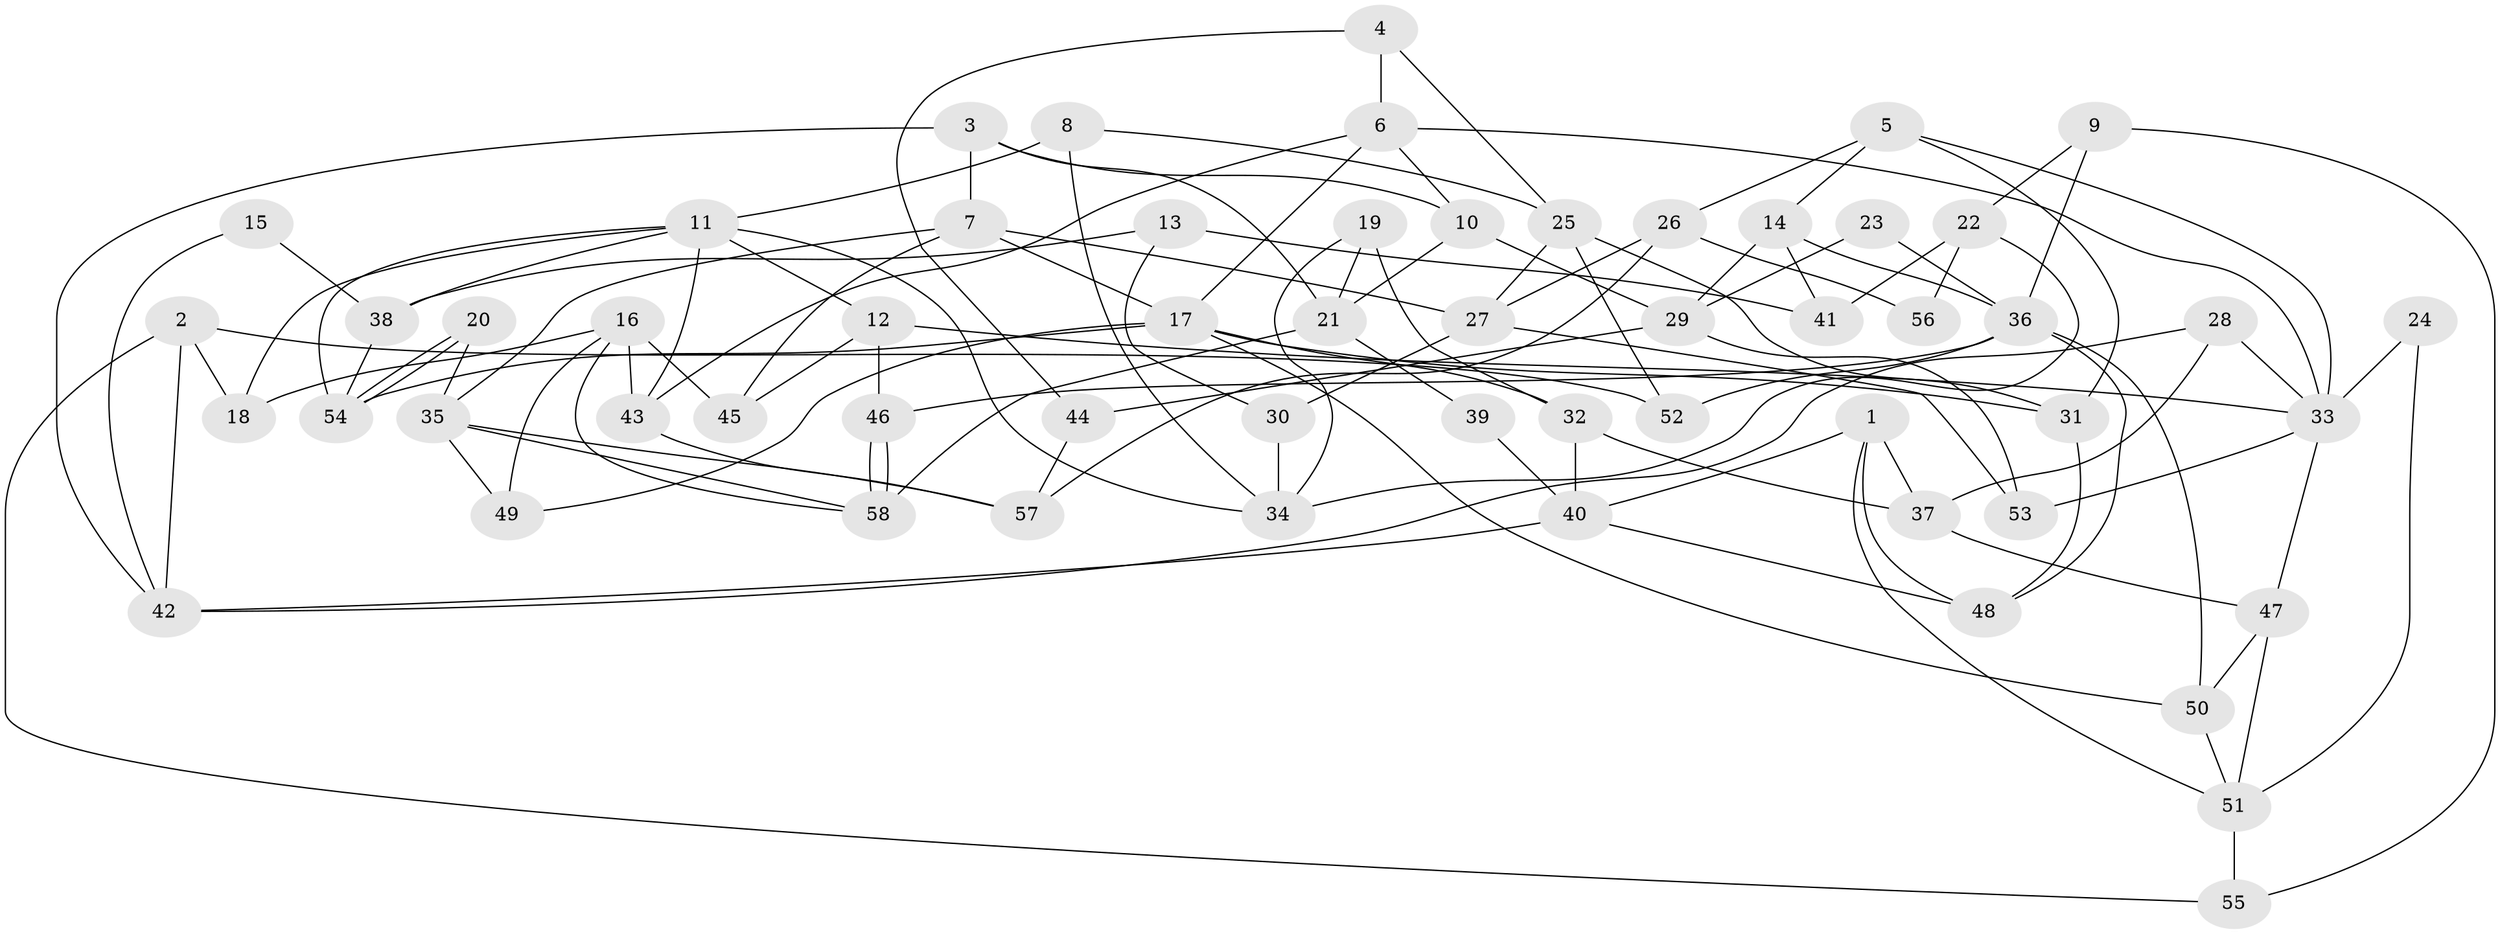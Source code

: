 // Generated by graph-tools (version 1.1) at 2025/50/03/09/25 03:50:09]
// undirected, 58 vertices, 116 edges
graph export_dot {
graph [start="1"]
  node [color=gray90,style=filled];
  1;
  2;
  3;
  4;
  5;
  6;
  7;
  8;
  9;
  10;
  11;
  12;
  13;
  14;
  15;
  16;
  17;
  18;
  19;
  20;
  21;
  22;
  23;
  24;
  25;
  26;
  27;
  28;
  29;
  30;
  31;
  32;
  33;
  34;
  35;
  36;
  37;
  38;
  39;
  40;
  41;
  42;
  43;
  44;
  45;
  46;
  47;
  48;
  49;
  50;
  51;
  52;
  53;
  54;
  55;
  56;
  57;
  58;
  1 -- 48;
  1 -- 37;
  1 -- 40;
  1 -- 51;
  2 -- 52;
  2 -- 42;
  2 -- 18;
  2 -- 55;
  3 -- 7;
  3 -- 21;
  3 -- 10;
  3 -- 42;
  4 -- 6;
  4 -- 44;
  4 -- 25;
  5 -- 33;
  5 -- 14;
  5 -- 26;
  5 -- 31;
  6 -- 17;
  6 -- 43;
  6 -- 10;
  6 -- 33;
  7 -- 35;
  7 -- 17;
  7 -- 27;
  7 -- 45;
  8 -- 11;
  8 -- 34;
  8 -- 25;
  9 -- 55;
  9 -- 36;
  9 -- 22;
  10 -- 21;
  10 -- 29;
  11 -- 54;
  11 -- 12;
  11 -- 18;
  11 -- 34;
  11 -- 38;
  11 -- 43;
  12 -- 33;
  12 -- 45;
  12 -- 46;
  13 -- 41;
  13 -- 30;
  13 -- 38;
  14 -- 29;
  14 -- 36;
  14 -- 41;
  15 -- 42;
  15 -- 38;
  16 -- 58;
  16 -- 18;
  16 -- 43;
  16 -- 45;
  16 -- 49;
  17 -- 54;
  17 -- 31;
  17 -- 32;
  17 -- 49;
  17 -- 50;
  19 -- 32;
  19 -- 21;
  19 -- 34;
  20 -- 54;
  20 -- 54;
  20 -- 35;
  21 -- 58;
  21 -- 39;
  22 -- 34;
  22 -- 41;
  22 -- 56;
  23 -- 29;
  23 -- 36;
  24 -- 51;
  24 -- 33;
  25 -- 27;
  25 -- 31;
  25 -- 52;
  26 -- 27;
  26 -- 56;
  26 -- 57;
  27 -- 30;
  27 -- 53;
  28 -- 42;
  28 -- 33;
  28 -- 37;
  29 -- 53;
  29 -- 44;
  30 -- 34;
  31 -- 48;
  32 -- 40;
  32 -- 37;
  33 -- 47;
  33 -- 53;
  35 -- 49;
  35 -- 57;
  35 -- 58;
  36 -- 50;
  36 -- 46;
  36 -- 48;
  36 -- 52;
  37 -- 47;
  38 -- 54;
  39 -- 40;
  40 -- 48;
  40 -- 42;
  43 -- 57;
  44 -- 57;
  46 -- 58;
  46 -- 58;
  47 -- 50;
  47 -- 51;
  50 -- 51;
  51 -- 55;
}
